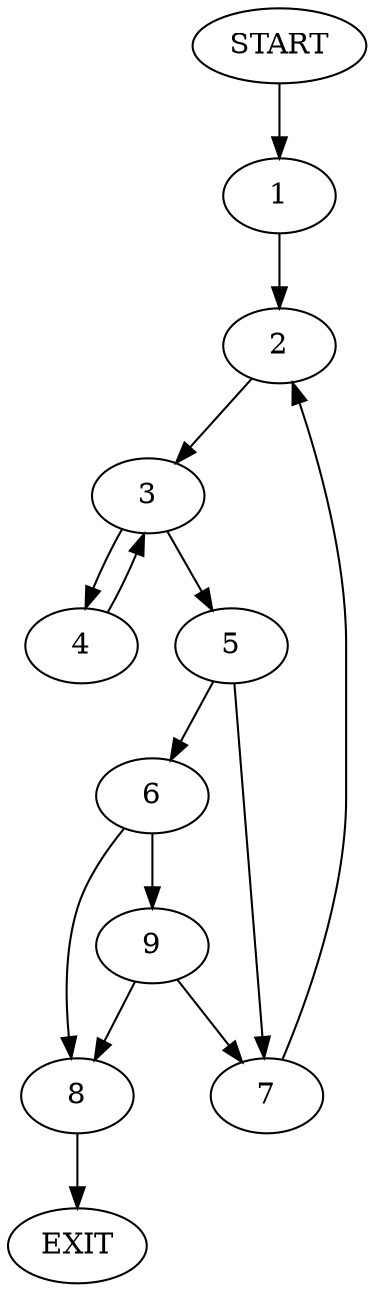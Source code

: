 digraph {
0 [label="START"]
10 [label="EXIT"]
0 -> 1
1 -> 2
2 -> 3
3 -> 4
3 -> 5
5 -> 6
5 -> 7
4 -> 3
7 -> 2
6 -> 8
6 -> 9
8 -> 10
9 -> 8
9 -> 7
}
